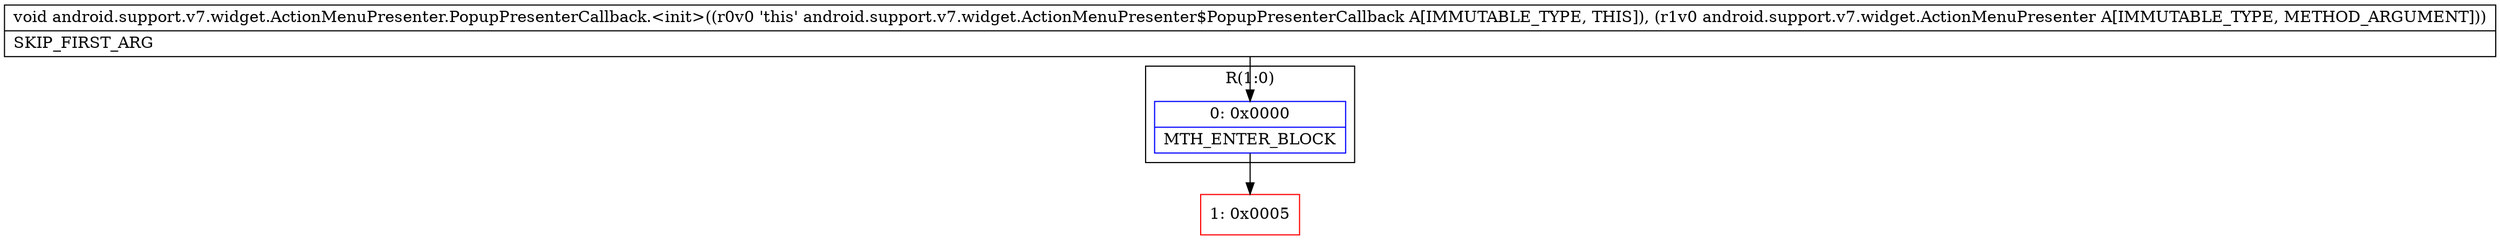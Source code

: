 digraph "CFG forandroid.support.v7.widget.ActionMenuPresenter.PopupPresenterCallback.\<init\>(Landroid\/support\/v7\/widget\/ActionMenuPresenter;)V" {
subgraph cluster_Region_1226590023 {
label = "R(1:0)";
node [shape=record,color=blue];
Node_0 [shape=record,label="{0\:\ 0x0000|MTH_ENTER_BLOCK\l}"];
}
Node_1 [shape=record,color=red,label="{1\:\ 0x0005}"];
MethodNode[shape=record,label="{void android.support.v7.widget.ActionMenuPresenter.PopupPresenterCallback.\<init\>((r0v0 'this' android.support.v7.widget.ActionMenuPresenter$PopupPresenterCallback A[IMMUTABLE_TYPE, THIS]), (r1v0 android.support.v7.widget.ActionMenuPresenter A[IMMUTABLE_TYPE, METHOD_ARGUMENT]))  | SKIP_FIRST_ARG\l}"];
MethodNode -> Node_0;
Node_0 -> Node_1;
}

